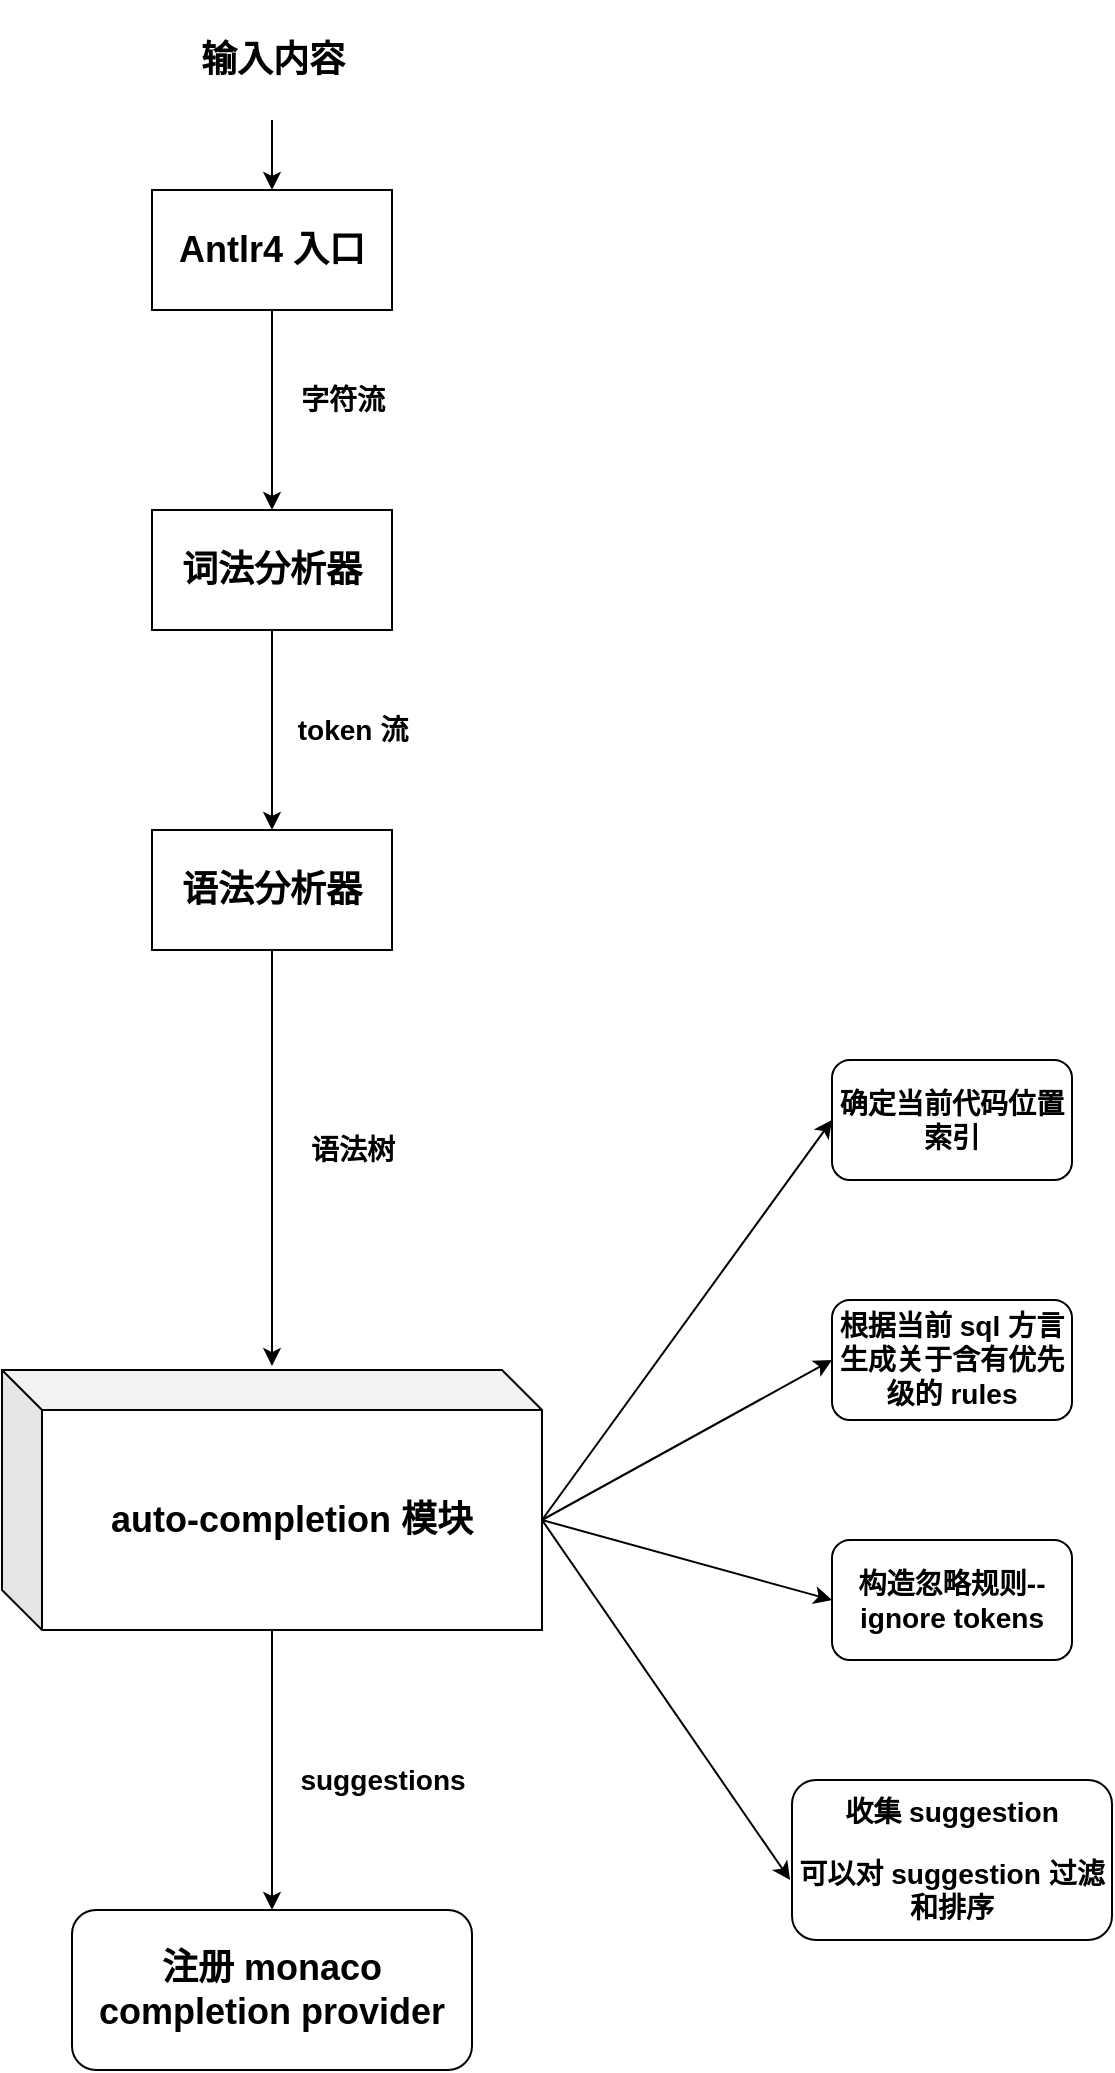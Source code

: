 <mxfile>
    <diagram id="e-bQX8dPqXo39wTwiDsI" name="Page-1">
        <mxGraphModel dx="1095" dy="1710" grid="1" gridSize="10" guides="1" tooltips="1" connect="1" arrows="1" fold="1" page="1" pageScale="1" pageWidth="850" pageHeight="1100" math="0" shadow="0">
            <root>
                <mxCell id="0"/>
                <mxCell id="1" parent="0"/>
                <mxCell id="10" style="edgeStyle=none;html=1;" edge="1" parent="1" source="2" target="3">
                    <mxGeometry relative="1" as="geometry"/>
                </mxCell>
                <mxCell id="2" value="&lt;h2&gt;词法分析器&lt;/h2&gt;" style="rounded=0;whiteSpace=wrap;html=1;" parent="1" vertex="1">
                    <mxGeometry x="120" y="150" width="120" height="60" as="geometry"/>
                </mxCell>
                <mxCell id="19" style="edgeStyle=none;html=1;entryX=0.5;entryY=-0.015;entryDx=0;entryDy=0;entryPerimeter=0;" edge="1" parent="1" source="3" target="5">
                    <mxGeometry relative="1" as="geometry"/>
                </mxCell>
                <mxCell id="3" value="&lt;h2&gt;语法分析器&lt;/h2&gt;" style="rounded=0;whiteSpace=wrap;html=1;" vertex="1" parent="1">
                    <mxGeometry x="120" y="310" width="120" height="60" as="geometry"/>
                </mxCell>
                <mxCell id="25" style="edgeStyle=none;html=1;entryX=0;entryY=0.5;entryDx=0;entryDy=0;exitX=0;exitY=0;exitDx=270;exitDy=75;exitPerimeter=0;" edge="1" parent="1" source="5" target="21">
                    <mxGeometry relative="1" as="geometry"/>
                </mxCell>
                <mxCell id="26" style="edgeStyle=none;html=1;entryX=0;entryY=0.5;entryDx=0;entryDy=0;exitX=0;exitY=0;exitDx=270;exitDy=75;exitPerimeter=0;" edge="1" parent="1" source="5" target="22">
                    <mxGeometry relative="1" as="geometry"/>
                </mxCell>
                <mxCell id="27" style="edgeStyle=none;html=1;entryX=0;entryY=0.5;entryDx=0;entryDy=0;exitX=0;exitY=0;exitDx=270;exitDy=75;exitPerimeter=0;" edge="1" parent="1" source="5" target="23">
                    <mxGeometry relative="1" as="geometry">
                        <mxPoint x="380" y="650" as="sourcePoint"/>
                    </mxGeometry>
                </mxCell>
                <mxCell id="28" style="edgeStyle=none;html=1;exitX=0;exitY=0;exitDx=270;exitDy=75;exitPerimeter=0;entryX=-0.006;entryY=0.625;entryDx=0;entryDy=0;entryPerimeter=0;" edge="1" parent="1" source="5" target="24">
                    <mxGeometry relative="1" as="geometry"/>
                </mxCell>
                <mxCell id="30" style="edgeStyle=none;html=1;entryX=0.5;entryY=0;entryDx=0;entryDy=0;" edge="1" parent="1" source="5" target="29">
                    <mxGeometry relative="1" as="geometry"/>
                </mxCell>
                <mxCell id="5" value="&lt;h2&gt;auto-completion 模块&lt;/h2&gt;" style="shape=cube;whiteSpace=wrap;html=1;boundedLbl=1;backgroundOutline=1;darkOpacity=0.05;darkOpacity2=0.1;" vertex="1" parent="1">
                    <mxGeometry x="45" y="580" width="270" height="130" as="geometry"/>
                </mxCell>
                <mxCell id="9" value="" style="edgeStyle=none;html=1;" edge="1" parent="1" target="2">
                    <mxGeometry relative="1" as="geometry">
                        <mxPoint x="180" y="50" as="sourcePoint"/>
                    </mxGeometry>
                </mxCell>
                <mxCell id="12" value="&lt;h2&gt;Antlr4 入口&lt;/h2&gt;" style="whiteSpace=wrap;html=1;" vertex="1" parent="1">
                    <mxGeometry x="120" y="-10" width="120" height="60" as="geometry"/>
                </mxCell>
                <mxCell id="16" value="" style="edgeStyle=none;html=1;" edge="1" parent="1" source="15" target="12">
                    <mxGeometry relative="1" as="geometry"/>
                </mxCell>
                <mxCell id="15" value="&lt;h2&gt;输入内容&lt;/h2&gt;" style="text;html=1;align=center;verticalAlign=middle;resizable=0;points=[];autosize=1;strokeColor=none;fillColor=none;" vertex="1" parent="1">
                    <mxGeometry x="130" y="-105" width="100" height="60" as="geometry"/>
                </mxCell>
                <mxCell id="17" value="&lt;h3&gt;字符流&lt;/h3&gt;" style="text;html=1;align=center;verticalAlign=middle;resizable=0;points=[];autosize=1;strokeColor=none;fillColor=none;" vertex="1" parent="1">
                    <mxGeometry x="180" y="65" width="70" height="60" as="geometry"/>
                </mxCell>
                <mxCell id="18" value="&lt;h3&gt;token 流&lt;/h3&gt;" style="text;html=1;align=center;verticalAlign=middle;resizable=0;points=[];autosize=1;strokeColor=none;fillColor=none;" vertex="1" parent="1">
                    <mxGeometry x="180" y="230" width="80" height="60" as="geometry"/>
                </mxCell>
                <mxCell id="20" value="&lt;h3&gt;语法树&lt;/h3&gt;" style="text;html=1;align=center;verticalAlign=middle;resizable=0;points=[];autosize=1;strokeColor=none;fillColor=none;" vertex="1" parent="1">
                    <mxGeometry x="185" y="440" width="70" height="60" as="geometry"/>
                </mxCell>
                <mxCell id="21" value="&lt;h3&gt;确定当前代码位置索引&lt;/h3&gt;" style="rounded=1;whiteSpace=wrap;html=1;" vertex="1" parent="1">
                    <mxGeometry x="460" y="425" width="120" height="60" as="geometry"/>
                </mxCell>
                <mxCell id="22" value="&lt;h3&gt;根据当前 sql 方言生成关于含有优先级的 rules&lt;/h3&gt;" style="rounded=1;whiteSpace=wrap;html=1;" vertex="1" parent="1">
                    <mxGeometry x="460" y="545" width="120" height="60" as="geometry"/>
                </mxCell>
                <mxCell id="23" value="&lt;h3&gt;构造忽略规则--ignore tokens&lt;/h3&gt;" style="rounded=1;whiteSpace=wrap;html=1;" vertex="1" parent="1">
                    <mxGeometry x="460" y="665" width="120" height="60" as="geometry"/>
                </mxCell>
                <mxCell id="24" value="&lt;h3&gt;收集 suggestion&lt;/h3&gt;&lt;h3&gt;可以对 suggestion 过滤和排序&lt;/h3&gt;" style="rounded=1;whiteSpace=wrap;html=1;" vertex="1" parent="1">
                    <mxGeometry x="440" y="785" width="160" height="80" as="geometry"/>
                </mxCell>
                <mxCell id="29" value="&lt;h2&gt;注册 monaco completion provider&lt;/h2&gt;" style="rounded=1;whiteSpace=wrap;html=1;" vertex="1" parent="1">
                    <mxGeometry x="80" y="850" width="200" height="80" as="geometry"/>
                </mxCell>
                <mxCell id="31" value="&lt;h3&gt;suggestions&lt;/h3&gt;" style="text;html=1;align=center;verticalAlign=middle;resizable=0;points=[];autosize=1;strokeColor=none;fillColor=none;" vertex="1" parent="1">
                    <mxGeometry x="180" y="755" width="110" height="60" as="geometry"/>
                </mxCell>
            </root>
        </mxGraphModel>
    </diagram>
</mxfile>